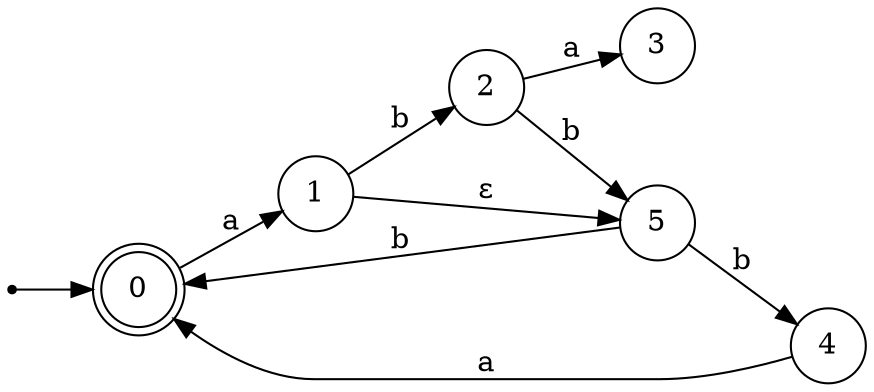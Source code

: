 digraph finite_state_machine {
	rankdir=LR;
	size="10,10"

	node [shape = doublecircle]; 0 ;
	node [shape = point ]; q;
	node [shape = circle];

	q -> 0
	0 -> 1 [label = "a"];
	1 -> 2 [label = "b"];
	2 -> 3 [label = "a"];
	2 -> 5 [label = "b"];
	4 -> 0 [label = "a"];
	5 -> 0 [label = "b"];
	5 -> 4 [label = "b"];

	1 -> 5 [label = "ε"];
}
